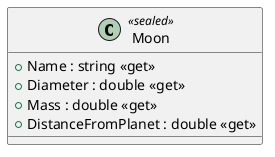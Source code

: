 @startuml
class Moon <<sealed>> {
    + Name : string <<get>>
    + Diameter : double <<get>>
    + Mass : double <<get>>
    + DistanceFromPlanet : double <<get>>
}
@enduml
